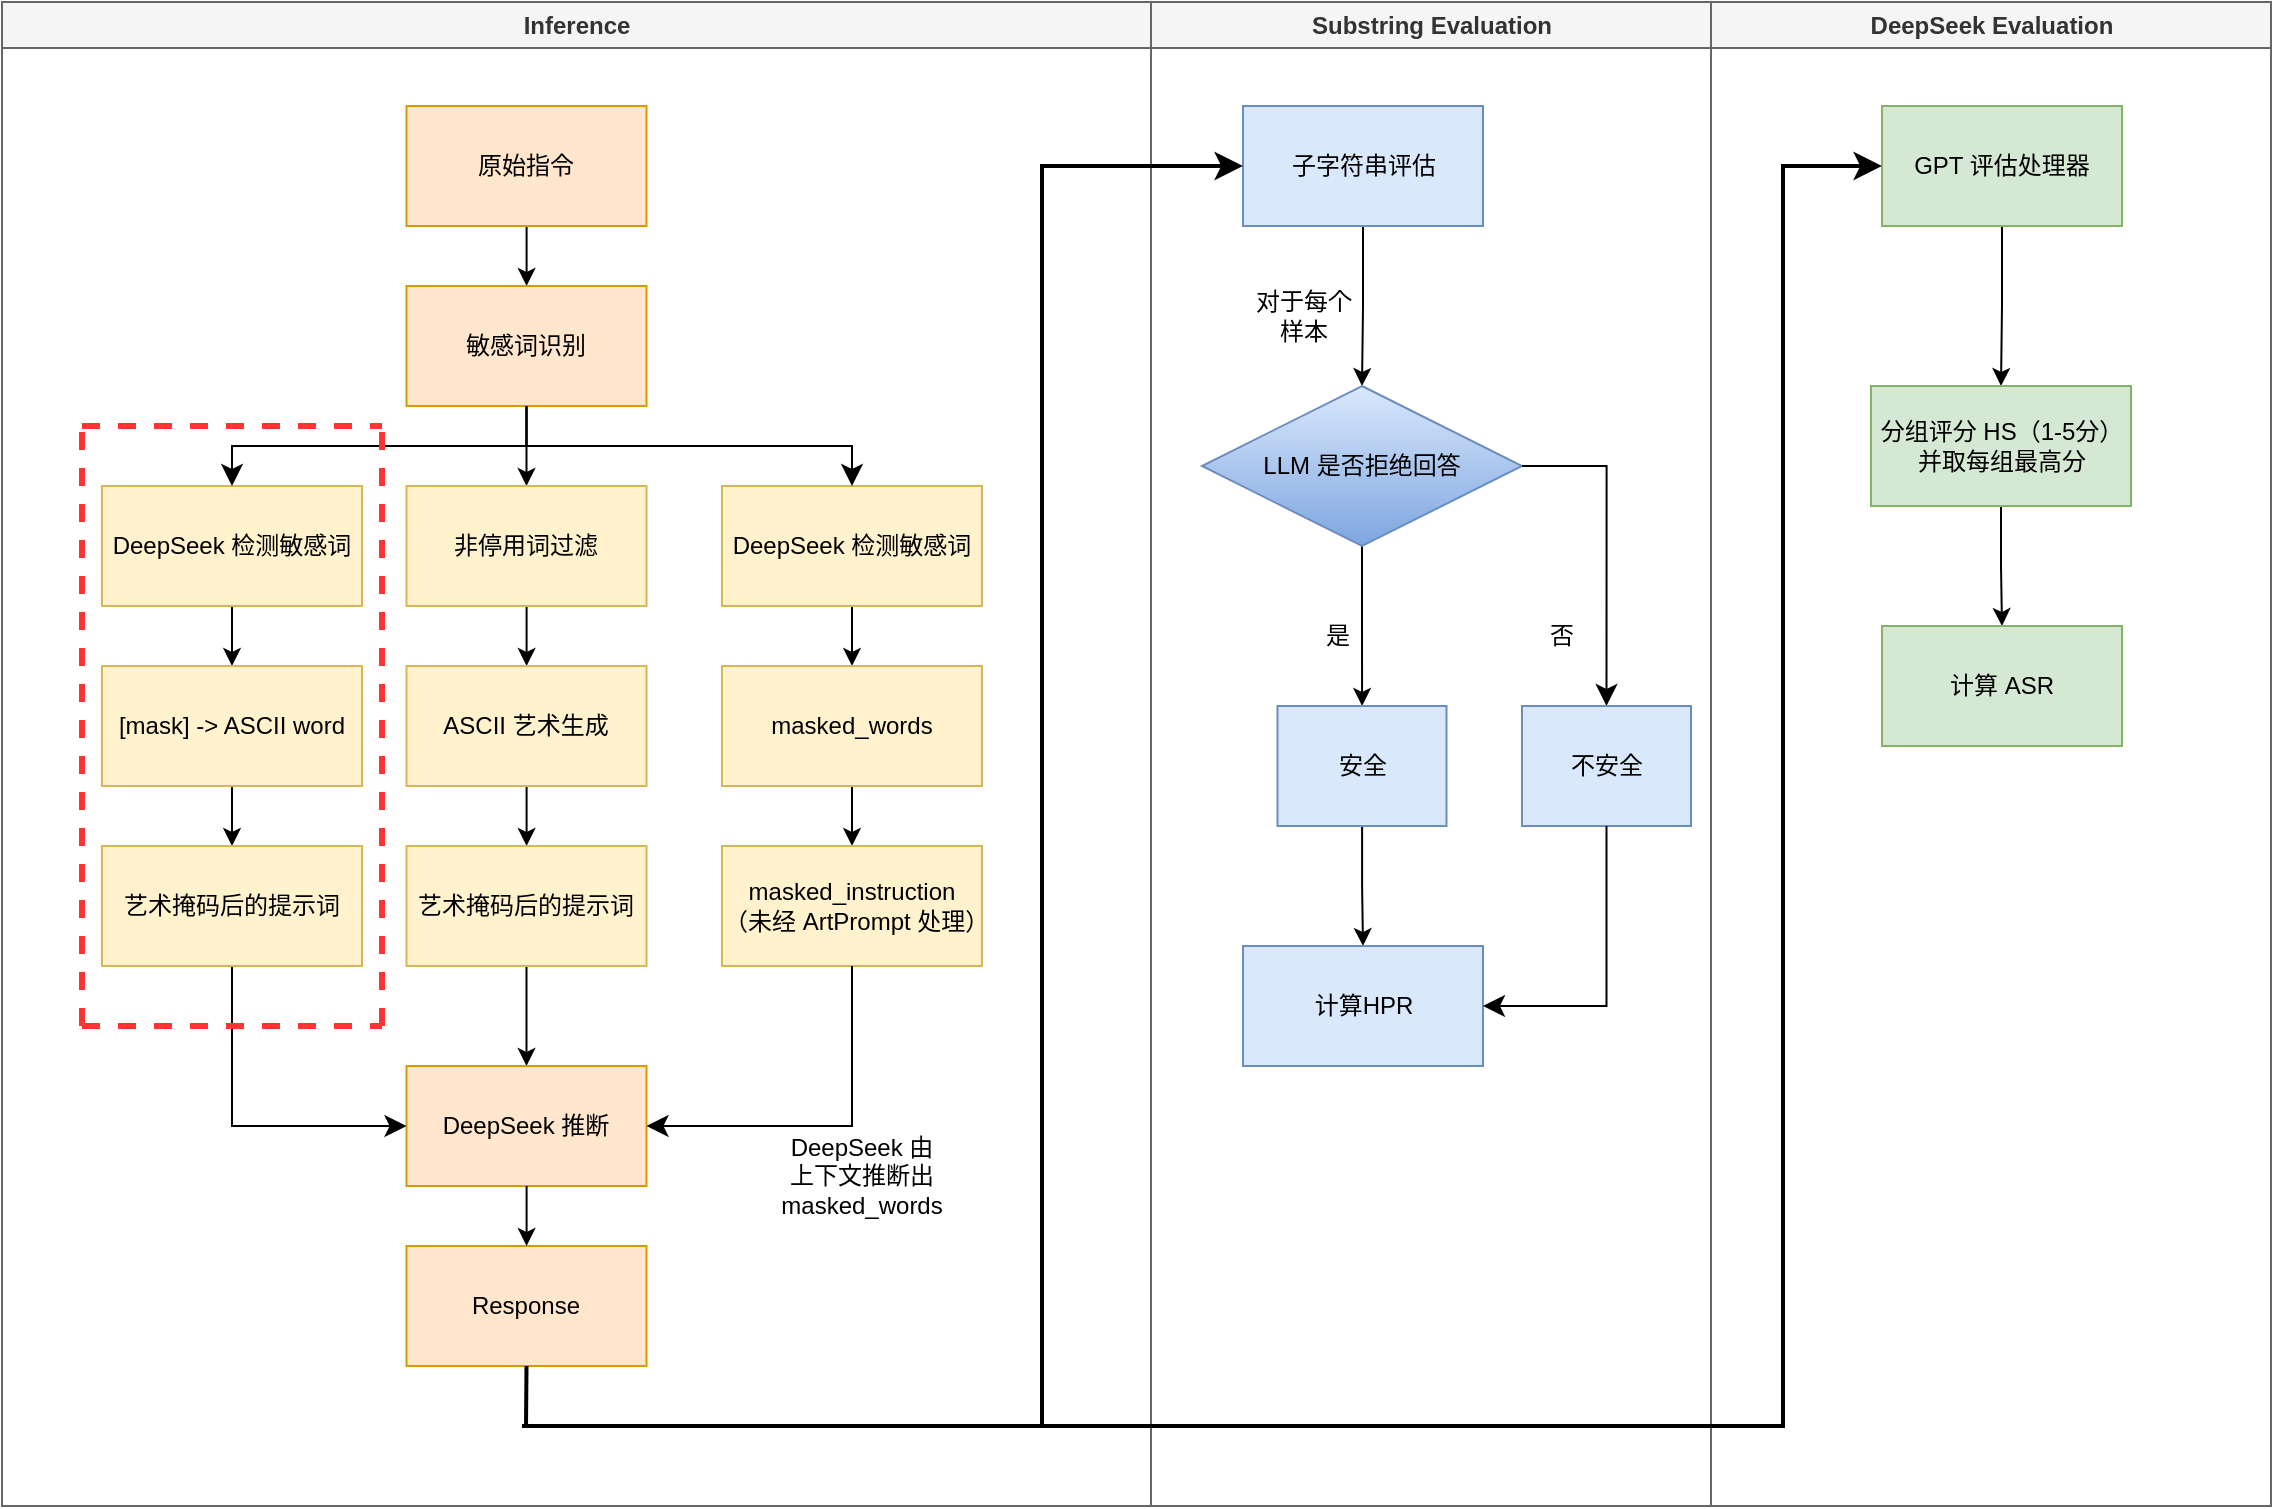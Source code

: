 <mxfile version="27.1.4">
  <diagram name="Page-1" id="e7e014a7-5840-1c2e-5031-d8a46d1fe8dd">
    <mxGraphModel dx="2548" dy="888" grid="0" gridSize="10" guides="1" tooltips="1" connect="1" arrows="1" fold="1" page="1" pageScale="1" pageWidth="1169" pageHeight="826" background="none" math="0" shadow="0">
      <root>
        <mxCell id="0" />
        <mxCell id="1" parent="0" />
        <mxCell id="2" value="Inference" style="swimlane;whiteSpace=wrap;fillColor=#f5f5f5;strokeColor=#666666;fontColor=#333333;swimlaneFillColor=none;" parent="1" vertex="1">
          <mxGeometry x="-130" y="128" width="574.5" height="752" as="geometry" />
        </mxCell>
        <mxCell id="8P09uW3za2jVXd5YUVVG-43" value="" style="edgeStyle=orthogonalEdgeStyle;rounded=0;orthogonalLoop=1;jettySize=auto;html=1;" edge="1" parent="2" source="8P09uW3za2jVXd5YUVVG-41" target="8P09uW3za2jVXd5YUVVG-42">
          <mxGeometry relative="1" as="geometry" />
        </mxCell>
        <mxCell id="8P09uW3za2jVXd5YUVVG-41" value="原始指令" style="rounded=0;whiteSpace=wrap;html=1;fillColor=#ffe6cc;strokeColor=#d79b00;" vertex="1" parent="2">
          <mxGeometry x="202.25" y="52" width="120" height="60" as="geometry" />
        </mxCell>
        <mxCell id="8P09uW3za2jVXd5YUVVG-45" value="" style="edgeStyle=orthogonalEdgeStyle;rounded=0;orthogonalLoop=1;jettySize=auto;html=1;" edge="1" parent="2" source="8P09uW3za2jVXd5YUVVG-42" target="8P09uW3za2jVXd5YUVVG-44">
          <mxGeometry relative="1" as="geometry" />
        </mxCell>
        <mxCell id="8P09uW3za2jVXd5YUVVG-42" value="敏感词识别" style="whiteSpace=wrap;html=1;rounded=0;fillColor=#ffe6cc;strokeColor=#d79b00;" vertex="1" parent="2">
          <mxGeometry x="202.25" y="142" width="120" height="60" as="geometry" />
        </mxCell>
        <mxCell id="8P09uW3za2jVXd5YUVVG-47" value="" style="edgeStyle=orthogonalEdgeStyle;rounded=0;orthogonalLoop=1;jettySize=auto;html=1;" edge="1" parent="2" source="8P09uW3za2jVXd5YUVVG-44" target="8P09uW3za2jVXd5YUVVG-46">
          <mxGeometry relative="1" as="geometry" />
        </mxCell>
        <mxCell id="8P09uW3za2jVXd5YUVVG-44" value="非停用词过滤" style="whiteSpace=wrap;html=1;rounded=0;fillColor=#fff2cc;strokeColor=#d6b656;" vertex="1" parent="2">
          <mxGeometry x="202.25" y="242" width="120" height="60" as="geometry" />
        </mxCell>
        <mxCell id="8P09uW3za2jVXd5YUVVG-49" value="" style="edgeStyle=orthogonalEdgeStyle;rounded=0;orthogonalLoop=1;jettySize=auto;html=1;" edge="1" parent="2" source="8P09uW3za2jVXd5YUVVG-46" target="8P09uW3za2jVXd5YUVVG-48">
          <mxGeometry relative="1" as="geometry" />
        </mxCell>
        <mxCell id="8P09uW3za2jVXd5YUVVG-46" value="ASCII 艺术生成" style="whiteSpace=wrap;html=1;rounded=0;fillColor=#fff2cc;strokeColor=#d6b656;" vertex="1" parent="2">
          <mxGeometry x="202.25" y="332" width="120" height="60" as="geometry" />
        </mxCell>
        <mxCell id="8P09uW3za2jVXd5YUVVG-52" value="" style="edgeStyle=orthogonalEdgeStyle;rounded=0;orthogonalLoop=1;jettySize=auto;html=1;" edge="1" parent="2" source="8P09uW3za2jVXd5YUVVG-48" target="8P09uW3za2jVXd5YUVVG-51">
          <mxGeometry relative="1" as="geometry" />
        </mxCell>
        <mxCell id="8P09uW3za2jVXd5YUVVG-48" value="艺术掩码后的提示词" style="whiteSpace=wrap;html=1;rounded=0;fillColor=#fff2cc;strokeColor=#d6b656;" vertex="1" parent="2">
          <mxGeometry x="202.25" y="422" width="120" height="60" as="geometry" />
        </mxCell>
        <mxCell id="8P09uW3za2jVXd5YUVVG-51" value="DeepSeek 推断" style="whiteSpace=wrap;html=1;rounded=0;fillColor=#ffe6cc;strokeColor=#d79b00;" vertex="1" parent="2">
          <mxGeometry x="202.25" y="532" width="120" height="60" as="geometry" />
        </mxCell>
        <mxCell id="8P09uW3za2jVXd5YUVVG-53" value="Response" style="whiteSpace=wrap;html=1;rounded=0;fillColor=#ffe6cc;strokeColor=#d79b00;" vertex="1" parent="2">
          <mxGeometry x="202.25" y="622" width="120" height="60" as="geometry" />
        </mxCell>
        <mxCell id="8P09uW3za2jVXd5YUVVG-54" value="" style="edgeStyle=orthogonalEdgeStyle;rounded=0;orthogonalLoop=1;jettySize=auto;html=1;" edge="1" parent="2" source="8P09uW3za2jVXd5YUVVG-51" target="8P09uW3za2jVXd5YUVVG-53">
          <mxGeometry relative="1" as="geometry" />
        </mxCell>
        <mxCell id="8P09uW3za2jVXd5YUVVG-91" value="" style="edgeStyle=orthogonalEdgeStyle;rounded=0;orthogonalLoop=1;jettySize=auto;html=1;strokeColor=#000000;fillColor=#fff2cc;" edge="1" parent="2" source="8P09uW3za2jVXd5YUVVG-89" target="8P09uW3za2jVXd5YUVVG-90">
          <mxGeometry relative="1" as="geometry" />
        </mxCell>
        <mxCell id="8P09uW3za2jVXd5YUVVG-89" value="DeepSeek 检测敏感词" style="rounded=0;whiteSpace=wrap;html=1;fillColor=#fff2cc;strokeColor=#d6b656;" vertex="1" parent="2">
          <mxGeometry x="50" y="242" width="130" height="60" as="geometry" />
        </mxCell>
        <mxCell id="8P09uW3za2jVXd5YUVVG-88" value="" style="edgeStyle=elbowEdgeStyle;elbow=vertical;endArrow=classic;html=1;curved=0;rounded=0;endSize=8;startSize=8;exitX=0.5;exitY=1;exitDx=0;exitDy=0;" edge="1" parent="2" source="8P09uW3za2jVXd5YUVVG-42" target="8P09uW3za2jVXd5YUVVG-89">
          <mxGeometry width="50" height="50" relative="1" as="geometry">
            <mxPoint x="260" y="212" as="sourcePoint" />
            <mxPoint x="120" y="242" as="targetPoint" />
          </mxGeometry>
        </mxCell>
        <mxCell id="8P09uW3za2jVXd5YUVVG-116" value="" style="edgeStyle=orthogonalEdgeStyle;rounded=0;orthogonalLoop=1;jettySize=auto;html=1;strokeColor=#000000;fillColor=#fff2cc;" edge="1" parent="2" source="8P09uW3za2jVXd5YUVVG-90" target="8P09uW3za2jVXd5YUVVG-115">
          <mxGeometry relative="1" as="geometry" />
        </mxCell>
        <mxCell id="8P09uW3za2jVXd5YUVVG-90" value="[mask] -&amp;gt; ASCII word" style="whiteSpace=wrap;html=1;rounded=0;fillColor=#fff2cc;strokeColor=#d6b656;" vertex="1" parent="2">
          <mxGeometry x="50" y="332" width="130" height="60" as="geometry" />
        </mxCell>
        <mxCell id="8P09uW3za2jVXd5YUVVG-104" value="" style="edgeStyle=elbowEdgeStyle;elbow=vertical;endArrow=classic;html=1;curved=0;rounded=0;endSize=8;startSize=8;entryX=0;entryY=0.5;entryDx=0;entryDy=0;exitX=0.5;exitY=1;exitDx=0;exitDy=0;" edge="1" parent="2" source="8P09uW3za2jVXd5YUVVG-115" target="8P09uW3za2jVXd5YUVVG-51">
          <mxGeometry width="50" height="50" relative="1" as="geometry">
            <mxPoint x="120" y="492" as="sourcePoint" />
            <mxPoint x="550" y="432" as="targetPoint" />
            <Array as="points">
              <mxPoint x="160" y="562" />
            </Array>
          </mxGeometry>
        </mxCell>
        <mxCell id="8P09uW3za2jVXd5YUVVG-109" value="" style="edgeStyle=orthogonalEdgeStyle;rounded=0;orthogonalLoop=1;jettySize=auto;html=1;" edge="1" parent="2" source="8P09uW3za2jVXd5YUVVG-107" target="8P09uW3za2jVXd5YUVVG-108">
          <mxGeometry relative="1" as="geometry" />
        </mxCell>
        <mxCell id="8P09uW3za2jVXd5YUVVG-107" value="DeepSeek 检测敏感词" style="rounded=0;whiteSpace=wrap;html=1;fillColor=#fff2cc;strokeColor=#d6b656;" vertex="1" parent="2">
          <mxGeometry x="360" y="242" width="130" height="60" as="geometry" />
        </mxCell>
        <mxCell id="8P09uW3za2jVXd5YUVVG-106" value="" style="edgeStyle=elbowEdgeStyle;elbow=vertical;endArrow=classic;html=1;curved=0;rounded=0;endSize=8;startSize=8;exitX=0.5;exitY=1;exitDx=0;exitDy=0;" edge="1" parent="2" source="8P09uW3za2jVXd5YUVVG-42" target="8P09uW3za2jVXd5YUVVG-107">
          <mxGeometry width="50" height="50" relative="1" as="geometry">
            <mxPoint x="570" y="382" as="sourcePoint" />
            <mxPoint x="420" y="242" as="targetPoint" />
          </mxGeometry>
        </mxCell>
        <mxCell id="8P09uW3za2jVXd5YUVVG-111" value="" style="edgeStyle=orthogonalEdgeStyle;rounded=0;orthogonalLoop=1;jettySize=auto;html=1;" edge="1" parent="2" source="8P09uW3za2jVXd5YUVVG-108" target="8P09uW3za2jVXd5YUVVG-110">
          <mxGeometry relative="1" as="geometry" />
        </mxCell>
        <mxCell id="8P09uW3za2jVXd5YUVVG-108" value="masked_words" style="whiteSpace=wrap;html=1;rounded=0;fillColor=#fff2cc;strokeColor=#d6b656;" vertex="1" parent="2">
          <mxGeometry x="360" y="332" width="130" height="60" as="geometry" />
        </mxCell>
        <mxCell id="8P09uW3za2jVXd5YUVVG-110" value="masked_instruction&lt;br&gt;（未经 ArtPrompt 处理）" style="whiteSpace=wrap;html=1;rounded=0;fillColor=#fff2cc;strokeColor=#d6b656;" vertex="1" parent="2">
          <mxGeometry x="360" y="422" width="130" height="60" as="geometry" />
        </mxCell>
        <mxCell id="8P09uW3za2jVXd5YUVVG-112" value="" style="edgeStyle=elbowEdgeStyle;elbow=vertical;endArrow=classic;html=1;curved=0;rounded=0;endSize=8;startSize=8;exitX=0.5;exitY=1;exitDx=0;exitDy=0;entryX=1;entryY=0.5;entryDx=0;entryDy=0;" edge="1" parent="2" source="8P09uW3za2jVXd5YUVVG-110" target="8P09uW3za2jVXd5YUVVG-51">
          <mxGeometry width="50" height="50" relative="1" as="geometry">
            <mxPoint x="410" y="572" as="sourcePoint" />
            <mxPoint x="370" y="582" as="targetPoint" />
            <Array as="points">
              <mxPoint x="370" y="562" />
            </Array>
          </mxGeometry>
        </mxCell>
        <mxCell id="8P09uW3za2jVXd5YUVVG-115" value="艺术掩码后的提示词" style="whiteSpace=wrap;html=1;rounded=0;fillColor=#fff2cc;strokeColor=#d6b656;" vertex="1" parent="2">
          <mxGeometry x="50" y="422" width="130" height="60" as="geometry" />
        </mxCell>
        <mxCell id="8P09uW3za2jVXd5YUVVG-102" value="" style="endArrow=none;html=1;rounded=0;exitX=0.5;exitY=1;exitDx=0;exitDy=0;strokeWidth=2;" edge="1" parent="2" source="8P09uW3za2jVXd5YUVVG-53">
          <mxGeometry width="50" height="50" relative="1" as="geometry">
            <mxPoint x="540" y="592" as="sourcePoint" />
            <mxPoint x="262" y="712" as="targetPoint" />
          </mxGeometry>
        </mxCell>
        <mxCell id="8P09uW3za2jVXd5YUVVG-118" value="" style="endArrow=none;html=1;rounded=0;fillColor=#f8cecc;strokeColor=#FF3333;strokeWidth=3;dashed=1;" edge="1" parent="2">
          <mxGeometry width="50" height="50" relative="1" as="geometry">
            <mxPoint x="40" y="512" as="sourcePoint" />
            <mxPoint x="190" y="512" as="targetPoint" />
          </mxGeometry>
        </mxCell>
        <mxCell id="8P09uW3za2jVXd5YUVVG-120" value="DeepSeek 由上下文推断出 masked_words" style="text;html=1;align=center;verticalAlign=middle;whiteSpace=wrap;rounded=0;" vertex="1" parent="2">
          <mxGeometry x="400" y="572" width="60" height="30" as="geometry" />
        </mxCell>
        <mxCell id="8P09uW3za2jVXd5YUVVG-117" value="" style="endArrow=none;html=1;rounded=0;strokeColor=#FF3333;strokeWidth=3;shadow=0;dashed=1;" edge="1" parent="2">
          <mxGeometry width="50" height="50" relative="1" as="geometry">
            <mxPoint x="40" y="212" as="sourcePoint" />
            <mxPoint x="190" y="212" as="targetPoint" />
          </mxGeometry>
        </mxCell>
        <mxCell id="8P09uW3za2jVXd5YUVVG-122" value="" style="endArrow=none;html=1;strokeWidth=3;rounded=0;strokeColor=#FF3333;dashed=1;" edge="1" parent="2">
          <mxGeometry width="50" height="50" relative="1" as="geometry">
            <mxPoint x="190" y="512" as="sourcePoint" />
            <mxPoint x="190" y="212" as="targetPoint" />
          </mxGeometry>
        </mxCell>
        <mxCell id="8P09uW3za2jVXd5YUVVG-121" value="" style="endArrow=none;html=1;strokeWidth=3;rounded=0;strokeColor=#FF3333;dashed=1;" edge="1" parent="2">
          <mxGeometry width="50" height="50" relative="1" as="geometry">
            <mxPoint x="40" y="512" as="sourcePoint" />
            <mxPoint x="40" y="212" as="targetPoint" />
          </mxGeometry>
        </mxCell>
        <mxCell id="3" value="Substring Evaluation" style="swimlane;whiteSpace=wrap;fillColor=#f5f5f5;fontColor=#333333;strokeColor=#666666;" parent="1" vertex="1">
          <mxGeometry x="444.5" y="128" width="280" height="752" as="geometry">
            <mxRectangle x="444.5" y="128" width="90" height="30" as="alternateBounds" />
          </mxGeometry>
        </mxCell>
        <mxCell id="8P09uW3za2jVXd5YUVVG-59" value="" style="edgeStyle=orthogonalEdgeStyle;rounded=0;orthogonalLoop=1;jettySize=auto;html=1;" edge="1" parent="3" source="8P09uW3za2jVXd5YUVVG-50" target="8P09uW3za2jVXd5YUVVG-58">
          <mxGeometry relative="1" as="geometry" />
        </mxCell>
        <mxCell id="8P09uW3za2jVXd5YUVVG-50" value="子字符串评估" style="rounded=0;whiteSpace=wrap;html=1;fillColor=#dae8fc;strokeColor=#6c8ebf;" vertex="1" parent="3">
          <mxGeometry x="46" y="52" width="120" height="60" as="geometry" />
        </mxCell>
        <mxCell id="8P09uW3za2jVXd5YUVVG-62" value="" style="edgeStyle=orthogonalEdgeStyle;rounded=0;orthogonalLoop=1;jettySize=auto;html=1;" edge="1" parent="3" source="8P09uW3za2jVXd5YUVVG-58" target="8P09uW3za2jVXd5YUVVG-61">
          <mxGeometry relative="1" as="geometry" />
        </mxCell>
        <mxCell id="8P09uW3za2jVXd5YUVVG-58" value="LLM 是否拒绝回答" style="rhombus;whiteSpace=wrap;html=1;rounded=0;fillColor=#dae8fc;gradientColor=#7ea6e0;strokeColor=#6c8ebf;" vertex="1" parent="3">
          <mxGeometry x="25.5" y="192" width="160" height="80" as="geometry" />
        </mxCell>
        <mxCell id="8P09uW3za2jVXd5YUVVG-60" value="对于每个样本" style="text;html=1;align=center;verticalAlign=middle;whiteSpace=wrap;rounded=0;" vertex="1" parent="3">
          <mxGeometry x="46" y="142" width="60" height="30" as="geometry" />
        </mxCell>
        <mxCell id="8P09uW3za2jVXd5YUVVG-78" value="" style="edgeStyle=orthogonalEdgeStyle;rounded=0;orthogonalLoop=1;jettySize=auto;html=1;" edge="1" parent="3" source="8P09uW3za2jVXd5YUVVG-61" target="8P09uW3za2jVXd5YUVVG-77">
          <mxGeometry relative="1" as="geometry" />
        </mxCell>
        <mxCell id="8P09uW3za2jVXd5YUVVG-61" value="安全" style="whiteSpace=wrap;html=1;rounded=0;fillColor=#dae8fc;strokeColor=#6c8ebf;" vertex="1" parent="3">
          <mxGeometry x="63.25" y="352" width="84.5" height="60" as="geometry" />
        </mxCell>
        <mxCell id="8P09uW3za2jVXd5YUVVG-63" value="是" style="text;html=1;align=center;verticalAlign=middle;whiteSpace=wrap;rounded=0;" vertex="1" parent="3">
          <mxGeometry x="63.25" y="302" width="60" height="30" as="geometry" />
        </mxCell>
        <mxCell id="8P09uW3za2jVXd5YUVVG-66" value="" style="edgeStyle=segmentEdgeStyle;endArrow=classic;html=1;curved=0;rounded=0;endSize=8;startSize=8;exitX=1;exitY=0.5;exitDx=0;exitDy=0;entryX=0.5;entryY=0;entryDx=0;entryDy=0;" edge="1" parent="3" source="8P09uW3za2jVXd5YUVVG-58" target="8P09uW3za2jVXd5YUVVG-76">
          <mxGeometry width="50" height="50" relative="1" as="geometry">
            <mxPoint x="21" y="202" as="sourcePoint" />
            <mxPoint x="221" y="342" as="targetPoint" />
          </mxGeometry>
        </mxCell>
        <mxCell id="8P09uW3za2jVXd5YUVVG-76" value="不安全" style="whiteSpace=wrap;html=1;rounded=0;fillColor=#dae8fc;strokeColor=#6c8ebf;" vertex="1" parent="3">
          <mxGeometry x="185.5" y="352" width="84.5" height="60" as="geometry" />
        </mxCell>
        <mxCell id="8P09uW3za2jVXd5YUVVG-77" value="计算HPR" style="whiteSpace=wrap;html=1;rounded=0;fillColor=#dae8fc;strokeColor=#6c8ebf;" vertex="1" parent="3">
          <mxGeometry x="46" y="472" width="120" height="60" as="geometry" />
        </mxCell>
        <mxCell id="8P09uW3za2jVXd5YUVVG-79" value="" style="edgeStyle=elbowEdgeStyle;elbow=vertical;endArrow=classic;html=1;curved=0;rounded=0;endSize=8;startSize=8;exitX=0.5;exitY=1;exitDx=0;exitDy=0;entryX=1;entryY=0.5;entryDx=0;entryDy=0;" edge="1" parent="3" source="8P09uW3za2jVXd5YUVVG-76" target="8P09uW3za2jVXd5YUVVG-77">
          <mxGeometry width="50" height="50" relative="1" as="geometry">
            <mxPoint x="55.5" y="322" as="sourcePoint" />
            <mxPoint x="227.5" y="522" as="targetPoint" />
            <Array as="points">
              <mxPoint x="206" y="502" />
            </Array>
          </mxGeometry>
        </mxCell>
        <mxCell id="8P09uW3za2jVXd5YUVVG-80" value="否" style="text;html=1;align=center;verticalAlign=middle;whiteSpace=wrap;rounded=0;" vertex="1" parent="3">
          <mxGeometry x="175.5" y="302" width="60" height="30" as="geometry" />
        </mxCell>
        <mxCell id="4" value="DeepSeek Evaluation" style="swimlane;whiteSpace=wrap;fillColor=#f5f5f5;fontColor=#333333;strokeColor=#666666;" parent="1" vertex="1">
          <mxGeometry x="724.5" y="128" width="280" height="752" as="geometry">
            <mxRectangle x="724.5" y="128" width="90" height="30" as="alternateBounds" />
          </mxGeometry>
        </mxCell>
        <mxCell id="8P09uW3za2jVXd5YUVVG-84" value="" style="edgeStyle=orthogonalEdgeStyle;rounded=0;orthogonalLoop=1;jettySize=auto;html=1;" edge="1" parent="4" source="8P09uW3za2jVXd5YUVVG-82" target="8P09uW3za2jVXd5YUVVG-83">
          <mxGeometry relative="1" as="geometry" />
        </mxCell>
        <mxCell id="8P09uW3za2jVXd5YUVVG-82" value="GPT 评估处理器" style="rounded=0;whiteSpace=wrap;html=1;fillColor=#d5e8d4;strokeColor=#82b366;" vertex="1" parent="4">
          <mxGeometry x="85.5" y="52" width="120" height="60" as="geometry" />
        </mxCell>
        <mxCell id="8P09uW3za2jVXd5YUVVG-87" value="" style="edgeStyle=orthogonalEdgeStyle;rounded=0;orthogonalLoop=1;jettySize=auto;html=1;" edge="1" parent="4" source="8P09uW3za2jVXd5YUVVG-83" target="8P09uW3za2jVXd5YUVVG-86">
          <mxGeometry relative="1" as="geometry" />
        </mxCell>
        <mxCell id="8P09uW3za2jVXd5YUVVG-83" value="分组评分 HS（1-5分）&lt;div&gt;并&lt;span style=&quot;background-color: transparent; color: light-dark(rgb(0, 0, 0), rgb(255, 255, 255));&quot;&gt;取每组最高分&lt;/span&gt;&lt;/div&gt;" style="whiteSpace=wrap;html=1;rounded=0;fillColor=#d5e8d4;strokeColor=#82b366;" vertex="1" parent="4">
          <mxGeometry x="80" y="192" width="130" height="60" as="geometry" />
        </mxCell>
        <mxCell id="8P09uW3za2jVXd5YUVVG-86" value="计算 ASR" style="whiteSpace=wrap;html=1;rounded=0;fillColor=#d5e8d4;strokeColor=#82b366;" vertex="1" parent="4">
          <mxGeometry x="85.5" y="312" width="120" height="60" as="geometry" />
        </mxCell>
        <mxCell id="8P09uW3za2jVXd5YUVVG-81" value="" style="edgeStyle=elbowEdgeStyle;elbow=horizontal;endArrow=classic;html=1;curved=0;rounded=0;endSize=8;startSize=8;entryX=0;entryY=0.5;entryDx=0;entryDy=0;strokeWidth=2;" edge="1" parent="1" target="8P09uW3za2jVXd5YUVVG-82">
          <mxGeometry width="50" height="50" relative="1" as="geometry">
            <mxPoint x="390" y="840" as="sourcePoint" />
            <mxPoint x="790" y="210" as="targetPoint" />
            <Array as="points">
              <mxPoint x="760.5" y="500" />
            </Array>
          </mxGeometry>
        </mxCell>
        <mxCell id="8P09uW3za2jVXd5YUVVG-93" value="" style="edgeStyle=elbowEdgeStyle;elbow=horizontal;endArrow=classic;html=1;curved=0;rounded=0;endSize=8;startSize=8;entryX=0;entryY=0.5;entryDx=0;entryDy=0;strokeWidth=2;" edge="1" parent="1" target="8P09uW3za2jVXd5YUVVG-50">
          <mxGeometry width="50" height="50" relative="1" as="geometry">
            <mxPoint x="130" y="840" as="sourcePoint" />
            <mxPoint x="380" y="560" as="targetPoint" />
            <Array as="points">
              <mxPoint x="390" y="500" />
            </Array>
          </mxGeometry>
        </mxCell>
      </root>
    </mxGraphModel>
  </diagram>
</mxfile>
